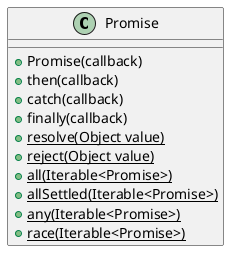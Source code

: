 @startuml
class Promise {
    + Promise(callback)
    + then(callback)
    + catch(callback)
    + finally(callback)
    + {static} resolve(Object value)
    + {static} reject(Object value)
    + {static} all(Iterable<Promise>)
    + {static} allSettled(Iterable<Promise>)
    + {static} any(Iterable<Promise>)
    + {static} race(Iterable<Promise>)
}
@enduml
